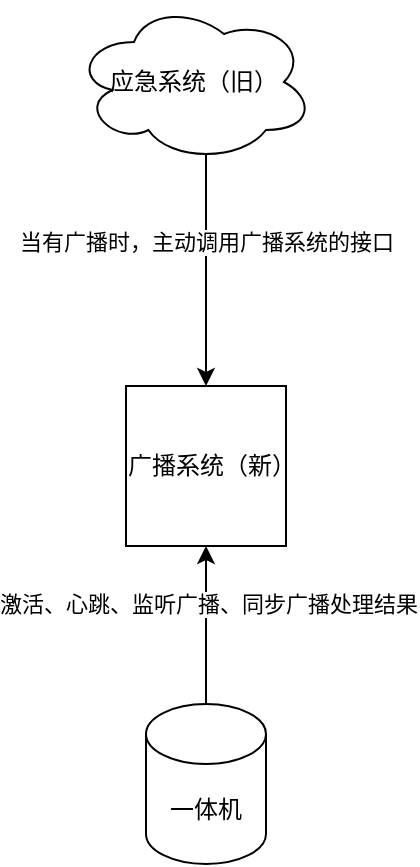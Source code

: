 <mxfile version="16.0.0" type="github" pages="2">
  <diagram id="Q02ze7TgW7J9-6o44FqJ" name="首页">
    <mxGraphModel dx="1422" dy="882" grid="1" gridSize="10" guides="1" tooltips="1" connect="1" arrows="1" fold="1" page="1" pageScale="1" pageWidth="827" pageHeight="1169" math="0" shadow="0">
      <root>
        <mxCell id="0" />
        <mxCell id="1" parent="0" />
        <mxCell id="Z430g1xrPCrQw9_3YiJl-5" style="edgeStyle=orthogonalEdgeStyle;rounded=0;orthogonalLoop=1;jettySize=auto;html=1;exitX=0.55;exitY=0.95;exitDx=0;exitDy=0;exitPerimeter=0;entryX=0.5;entryY=0;entryDx=0;entryDy=0;" edge="1" parent="1" source="Z430g1xrPCrQw9_3YiJl-1" target="Z430g1xrPCrQw9_3YiJl-2">
          <mxGeometry relative="1" as="geometry" />
        </mxCell>
        <mxCell id="Z430g1xrPCrQw9_3YiJl-7" value="当有广播时，主动调用广播系统的接口" style="edgeLabel;html=1;align=center;verticalAlign=middle;resizable=0;points=[];" vertex="1" connectable="0" parent="Z430g1xrPCrQw9_3YiJl-5">
          <mxGeometry x="-0.24" relative="1" as="geometry">
            <mxPoint as="offset" />
          </mxGeometry>
        </mxCell>
        <mxCell id="Z430g1xrPCrQw9_3YiJl-1" value="应急系统（旧）" style="ellipse;shape=cloud;whiteSpace=wrap;html=1;" vertex="1" parent="1">
          <mxGeometry x="240" y="50" width="120" height="80" as="geometry" />
        </mxCell>
        <UserObject label="广播系统（新）" link="data:page/id,ofqf1coYk1EAfXtIm1WT" id="Z430g1xrPCrQw9_3YiJl-2">
          <mxCell style="whiteSpace=wrap;html=1;aspect=fixed;" vertex="1" parent="1">
            <mxGeometry x="266" y="242" width="80" height="80" as="geometry" />
          </mxCell>
        </UserObject>
        <mxCell id="Z430g1xrPCrQw9_3YiJl-9" style="edgeStyle=orthogonalEdgeStyle;rounded=0;orthogonalLoop=1;jettySize=auto;html=1;exitX=0.5;exitY=0;exitDx=0;exitDy=0;exitPerimeter=0;entryX=0.5;entryY=1;entryDx=0;entryDy=0;" edge="1" parent="1" source="Z430g1xrPCrQw9_3YiJl-4" target="Z430g1xrPCrQw9_3YiJl-2">
          <mxGeometry relative="1" as="geometry" />
        </mxCell>
        <mxCell id="Z430g1xrPCrQw9_3YiJl-10" value="激活、心跳、监听广播、同步广播处理结果" style="edgeLabel;html=1;align=center;verticalAlign=middle;resizable=0;points=[];" vertex="1" connectable="0" parent="Z430g1xrPCrQw9_3YiJl-9">
          <mxGeometry x="0.273" y="-1" relative="1" as="geometry">
            <mxPoint as="offset" />
          </mxGeometry>
        </mxCell>
        <mxCell id="Z430g1xrPCrQw9_3YiJl-4" value="一体机" style="shape=cylinder3;whiteSpace=wrap;html=1;boundedLbl=1;backgroundOutline=1;size=15;" vertex="1" parent="1">
          <mxGeometry x="276" y="401" width="60" height="80" as="geometry" />
        </mxCell>
      </root>
    </mxGraphModel>
  </diagram>
  <diagram id="ofqf1coYk1EAfXtIm1WT" name="广播系统功能一览">
    <mxGraphModel dx="1422" dy="882" grid="1" gridSize="10" guides="1" tooltips="1" connect="1" arrows="1" fold="1" page="1" pageScale="1" pageWidth="827" pageHeight="1169" math="0" shadow="0">
      <root>
        <mxCell id="cJtPXtddHENTnZ-PwpBm-0" />
        <mxCell id="cJtPXtddHENTnZ-PwpBm-1" parent="cJtPXtddHENTnZ-PwpBm-0" />
        <mxCell id="cJtPXtddHENTnZ-PwpBm-2" value="+设备管理&lt;br&gt;-激活码管理&lt;br&gt;-设备一览&lt;br&gt;-设备在线履历&lt;br&gt;-设备广播&lt;br&gt;+广播管理&lt;br&gt;-新增广播&lt;br&gt;+应急广播（单独的模块）&lt;br&gt;-查看在哪天收到了应急广播，处理的结果如何（针对所有设备的广播）&lt;br&gt;+统计管理&lt;br&gt;-统计管理&lt;br&gt;（每个区县包含设备的数量/在线的数量）&lt;br&gt;（每个乡镇包含设备的数量/在线的数量）&lt;br&gt;每个区县处理的应急广播的数量&lt;br&gt;每个乡镇处理的应急播放的数量&lt;br&gt;&lt;br&gt;" style="whiteSpace=wrap;html=1;aspect=fixed;align=left;verticalAlign=top;" vertex="1" parent="cJtPXtddHENTnZ-PwpBm-1">
          <mxGeometry x="10" y="20" width="610" height="610" as="geometry" />
        </mxCell>
      </root>
    </mxGraphModel>
  </diagram>
</mxfile>
